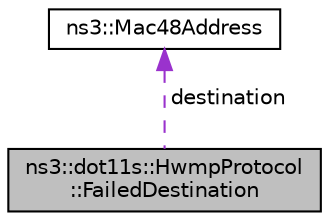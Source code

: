 digraph "ns3::dot11s::HwmpProtocol::FailedDestination"
{
 // LATEX_PDF_SIZE
  edge [fontname="Helvetica",fontsize="10",labelfontname="Helvetica",labelfontsize="10"];
  node [fontname="Helvetica",fontsize="10",shape=record];
  Node1 [label="ns3::dot11s::HwmpProtocol\l::FailedDestination",height=0.2,width=0.4,color="black", fillcolor="grey75", style="filled", fontcolor="black",tooltip="structure of unreachable destination - address and sequence number"];
  Node2 -> Node1 [dir="back",color="darkorchid3",fontsize="10",style="dashed",label=" destination" ,fontname="Helvetica"];
  Node2 [label="ns3::Mac48Address",height=0.2,width=0.4,color="black", fillcolor="white", style="filled",URL="$classns3_1_1_mac48_address.html",tooltip="an EUI-48 address"];
}
